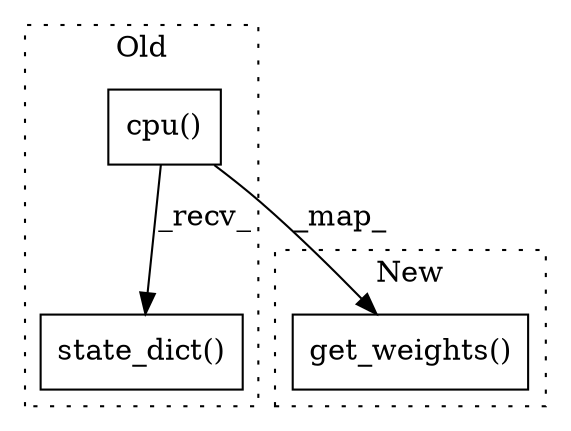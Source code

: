 digraph G {
subgraph cluster0 {
1 [label="cpu()" a="75" s="176" l="16" shape="box"];
3 [label="state_dict()" a="75" s="176" l="29" shape="box"];
label = "Old";
style="dotted";
}
subgraph cluster1 {
2 [label="get_weights()" a="75" s="167" l="24" shape="box"];
label = "New";
style="dotted";
}
1 -> 3 [label="_recv_"];
1 -> 2 [label="_map_"];
}